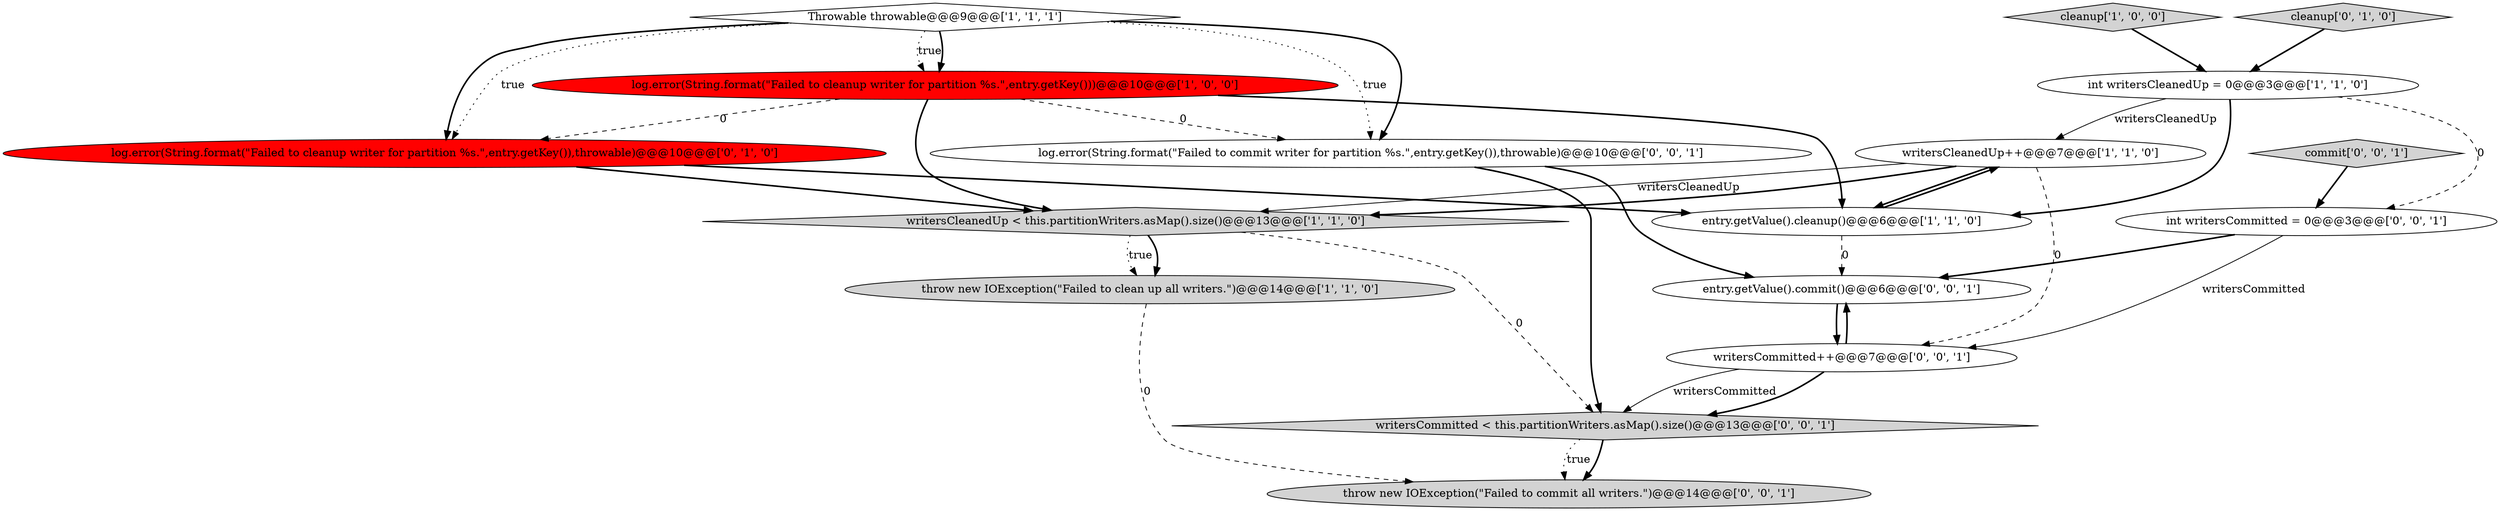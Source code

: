 digraph {
7 [style = filled, label = "writersCleanedUp++@@@7@@@['1', '1', '0']", fillcolor = white, shape = ellipse image = "AAA0AAABBB1BBB"];
0 [style = filled, label = "throw new IOException(\"Failed to clean up all writers.\")@@@14@@@['1', '1', '0']", fillcolor = lightgray, shape = ellipse image = "AAA0AAABBB1BBB"];
11 [style = filled, label = "throw new IOException(\"Failed to commit all writers.\")@@@14@@@['0', '0', '1']", fillcolor = lightgray, shape = ellipse image = "AAA0AAABBB3BBB"];
10 [style = filled, label = "int writersCommitted = 0@@@3@@@['0', '0', '1']", fillcolor = white, shape = ellipse image = "AAA0AAABBB3BBB"];
5 [style = filled, label = "entry.getValue().cleanup()@@@6@@@['1', '1', '0']", fillcolor = white, shape = ellipse image = "AAA0AAABBB1BBB"];
4 [style = filled, label = "cleanup['1', '0', '0']", fillcolor = lightgray, shape = diamond image = "AAA0AAABBB1BBB"];
9 [style = filled, label = "cleanup['0', '1', '0']", fillcolor = lightgray, shape = diamond image = "AAA0AAABBB2BBB"];
13 [style = filled, label = "commit['0', '0', '1']", fillcolor = lightgray, shape = diamond image = "AAA0AAABBB3BBB"];
8 [style = filled, label = "log.error(String.format(\"Failed to cleanup writer for partition %s.\",entry.getKey()),throwable)@@@10@@@['0', '1', '0']", fillcolor = red, shape = ellipse image = "AAA1AAABBB2BBB"];
15 [style = filled, label = "log.error(String.format(\"Failed to commit writer for partition %s.\",entry.getKey()),throwable)@@@10@@@['0', '0', '1']", fillcolor = white, shape = ellipse image = "AAA0AAABBB3BBB"];
16 [style = filled, label = "writersCommitted++@@@7@@@['0', '0', '1']", fillcolor = white, shape = ellipse image = "AAA0AAABBB3BBB"];
1 [style = filled, label = "log.error(String.format(\"Failed to cleanup writer for partition %s.\",entry.getKey()))@@@10@@@['1', '0', '0']", fillcolor = red, shape = ellipse image = "AAA1AAABBB1BBB"];
14 [style = filled, label = "entry.getValue().commit()@@@6@@@['0', '0', '1']", fillcolor = white, shape = ellipse image = "AAA0AAABBB3BBB"];
2 [style = filled, label = "int writersCleanedUp = 0@@@3@@@['1', '1', '0']", fillcolor = white, shape = ellipse image = "AAA0AAABBB1BBB"];
12 [style = filled, label = "writersCommitted < this.partitionWriters.asMap().size()@@@13@@@['0', '0', '1']", fillcolor = lightgray, shape = diamond image = "AAA0AAABBB3BBB"];
6 [style = filled, label = "Throwable throwable@@@9@@@['1', '1', '1']", fillcolor = white, shape = diamond image = "AAA0AAABBB1BBB"];
3 [style = filled, label = "writersCleanedUp < this.partitionWriters.asMap().size()@@@13@@@['1', '1', '0']", fillcolor = lightgray, shape = diamond image = "AAA0AAABBB1BBB"];
1->5 [style = bold, label=""];
14->16 [style = bold, label=""];
13->10 [style = bold, label=""];
5->14 [style = dashed, label="0"];
7->3 [style = solid, label="writersCleanedUp"];
15->14 [style = bold, label=""];
10->14 [style = bold, label=""];
9->2 [style = bold, label=""];
7->16 [style = dashed, label="0"];
1->15 [style = dashed, label="0"];
8->3 [style = bold, label=""];
12->11 [style = bold, label=""];
10->16 [style = solid, label="writersCommitted"];
1->3 [style = bold, label=""];
6->1 [style = dotted, label="true"];
16->12 [style = solid, label="writersCommitted"];
0->11 [style = dashed, label="0"];
2->7 [style = solid, label="writersCleanedUp"];
4->2 [style = bold, label=""];
7->3 [style = bold, label=""];
6->15 [style = bold, label=""];
3->0 [style = bold, label=""];
2->10 [style = dashed, label="0"];
12->11 [style = dotted, label="true"];
6->1 [style = bold, label=""];
7->5 [style = bold, label=""];
3->12 [style = dashed, label="0"];
8->5 [style = bold, label=""];
6->8 [style = dotted, label="true"];
6->8 [style = bold, label=""];
3->0 [style = dotted, label="true"];
5->7 [style = bold, label=""];
16->14 [style = bold, label=""];
1->8 [style = dashed, label="0"];
15->12 [style = bold, label=""];
16->12 [style = bold, label=""];
2->5 [style = bold, label=""];
6->15 [style = dotted, label="true"];
}
